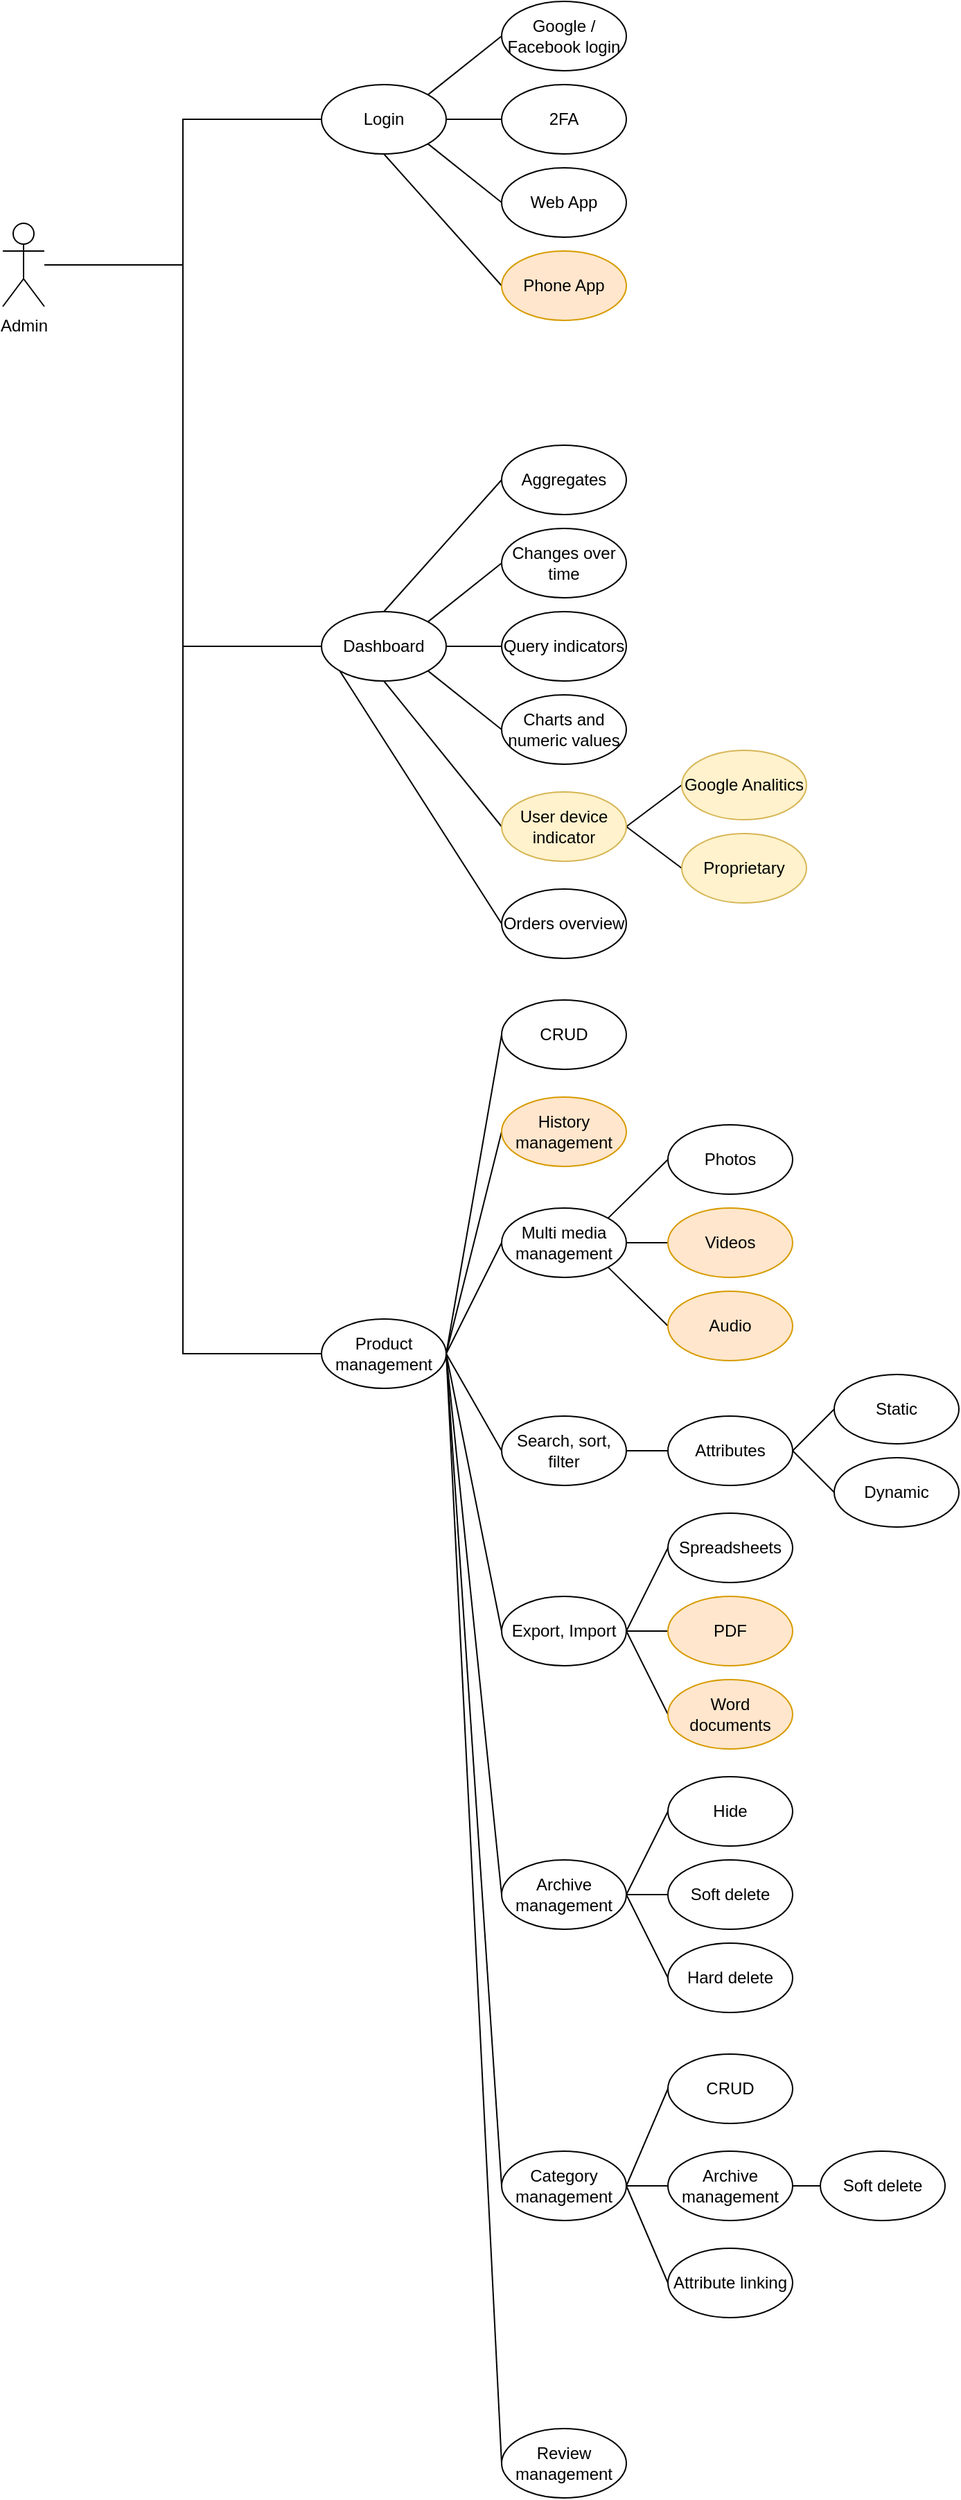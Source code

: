 <mxfile version="22.1.1" type="device">
  <diagram id="jfQPMkhc_m6EBnlb_j9M" name="Registration System">
    <mxGraphModel dx="1400" dy="696" grid="1" gridSize="10" guides="1" tooltips="1" connect="1" arrows="1" fold="1" page="1" pageScale="1" pageWidth="850" pageHeight="1100" math="0" shadow="0">
      <root>
        <mxCell id="0" />
        <mxCell id="1" parent="0" />
        <mxCell id="7bqAnTobCl2Co9yz6yof-5" style="edgeStyle=orthogonalEdgeStyle;rounded=0;orthogonalLoop=1;jettySize=auto;html=1;entryX=0;entryY=0.5;entryDx=0;entryDy=0;endArrow=none;endFill=0;" edge="1" parent="1" source="7bqAnTobCl2Co9yz6yof-1" target="7bqAnTobCl2Co9yz6yof-3">
          <mxGeometry relative="1" as="geometry" />
        </mxCell>
        <mxCell id="7bqAnTobCl2Co9yz6yof-13" style="edgeStyle=orthogonalEdgeStyle;rounded=0;orthogonalLoop=1;jettySize=auto;html=1;entryX=0;entryY=0.5;entryDx=0;entryDy=0;endArrow=none;endFill=0;" edge="1" parent="1" source="7bqAnTobCl2Co9yz6yof-1" target="7bqAnTobCl2Co9yz6yof-12">
          <mxGeometry relative="1" as="geometry" />
        </mxCell>
        <mxCell id="7bqAnTobCl2Co9yz6yof-24" style="edgeStyle=orthogonalEdgeStyle;shape=connector;rounded=0;orthogonalLoop=1;jettySize=auto;html=1;entryX=0;entryY=0.5;entryDx=0;entryDy=0;labelBackgroundColor=default;strokeColor=default;align=center;verticalAlign=middle;fontFamily=Helvetica;fontSize=11;fontColor=default;endArrow=none;endFill=0;" edge="1" parent="1" source="7bqAnTobCl2Co9yz6yof-1" target="7bqAnTobCl2Co9yz6yof-23">
          <mxGeometry relative="1" as="geometry" />
        </mxCell>
        <mxCell id="7bqAnTobCl2Co9yz6yof-1" value="Admin" style="shape=umlActor;verticalLabelPosition=bottom;verticalAlign=top;html=1;outlineConnect=0;" vertex="1" parent="1">
          <mxGeometry x="160" y="220" width="30" height="60" as="geometry" />
        </mxCell>
        <mxCell id="7bqAnTobCl2Co9yz6yof-8" style="rounded=0;orthogonalLoop=1;jettySize=auto;html=1;exitX=1;exitY=0;exitDx=0;exitDy=0;entryX=0;entryY=0.5;entryDx=0;entryDy=0;endArrow=none;endFill=0;" edge="1" parent="1" source="7bqAnTobCl2Co9yz6yof-3" target="7bqAnTobCl2Co9yz6yof-7">
          <mxGeometry relative="1" as="geometry" />
        </mxCell>
        <mxCell id="7bqAnTobCl2Co9yz6yof-3" value="Login" style="ellipse;whiteSpace=wrap;html=1;" vertex="1" parent="1">
          <mxGeometry x="390" y="120" width="90" height="50" as="geometry" />
        </mxCell>
        <mxCell id="7bqAnTobCl2Co9yz6yof-6" style="rounded=0;orthogonalLoop=1;jettySize=auto;html=1;exitX=0;exitY=0.5;exitDx=0;exitDy=0;entryX=1;entryY=0.5;entryDx=0;entryDy=0;endArrow=none;endFill=0;" edge="1" parent="1" source="7bqAnTobCl2Co9yz6yof-4" target="7bqAnTobCl2Co9yz6yof-3">
          <mxGeometry relative="1" as="geometry" />
        </mxCell>
        <mxCell id="7bqAnTobCl2Co9yz6yof-4" value="2FA" style="ellipse;whiteSpace=wrap;html=1;" vertex="1" parent="1">
          <mxGeometry x="520" y="120" width="90" height="50" as="geometry" />
        </mxCell>
        <mxCell id="7bqAnTobCl2Co9yz6yof-7" value="Google / Facebook login" style="ellipse;whiteSpace=wrap;html=1;" vertex="1" parent="1">
          <mxGeometry x="520" y="60" width="90" height="50" as="geometry" />
        </mxCell>
        <mxCell id="7bqAnTobCl2Co9yz6yof-11" style="rounded=0;orthogonalLoop=1;jettySize=auto;html=1;exitX=0;exitY=0.5;exitDx=0;exitDy=0;entryX=1;entryY=1;entryDx=0;entryDy=0;endArrow=none;endFill=0;" edge="1" parent="1" source="7bqAnTobCl2Co9yz6yof-9" target="7bqAnTobCl2Co9yz6yof-3">
          <mxGeometry relative="1" as="geometry" />
        </mxCell>
        <mxCell id="7bqAnTobCl2Co9yz6yof-9" value="Web App" style="ellipse;whiteSpace=wrap;html=1;" vertex="1" parent="1">
          <mxGeometry x="520" y="180" width="90" height="50" as="geometry" />
        </mxCell>
        <mxCell id="7bqAnTobCl2Co9yz6yof-19" style="rounded=0;orthogonalLoop=1;jettySize=auto;html=1;exitX=0.5;exitY=0;exitDx=0;exitDy=0;entryX=0;entryY=0.5;entryDx=0;entryDy=0;endArrow=none;endFill=0;" edge="1" parent="1" source="7bqAnTobCl2Co9yz6yof-12" target="7bqAnTobCl2Co9yz6yof-15">
          <mxGeometry relative="1" as="geometry">
            <mxPoint x="520" y="420" as="targetPoint" />
          </mxGeometry>
        </mxCell>
        <mxCell id="7bqAnTobCl2Co9yz6yof-20" style="rounded=0;orthogonalLoop=1;jettySize=auto;html=1;exitX=1;exitY=0;exitDx=0;exitDy=0;entryX=0;entryY=0.5;entryDx=0;entryDy=0;endArrow=none;endFill=0;" edge="1" parent="1" source="7bqAnTobCl2Co9yz6yof-12" target="7bqAnTobCl2Co9yz6yof-16">
          <mxGeometry relative="1" as="geometry" />
        </mxCell>
        <mxCell id="7bqAnTobCl2Co9yz6yof-21" style="rounded=0;orthogonalLoop=1;jettySize=auto;html=1;exitX=1;exitY=0.5;exitDx=0;exitDy=0;entryX=0;entryY=0.5;entryDx=0;entryDy=0;endArrow=none;endFill=0;" edge="1" parent="1" source="7bqAnTobCl2Co9yz6yof-12" target="7bqAnTobCl2Co9yz6yof-17">
          <mxGeometry relative="1" as="geometry" />
        </mxCell>
        <mxCell id="7bqAnTobCl2Co9yz6yof-22" style="rounded=0;orthogonalLoop=1;jettySize=auto;html=1;exitX=1;exitY=1;exitDx=0;exitDy=0;entryX=0;entryY=0.5;entryDx=0;entryDy=0;endArrow=none;endFill=0;" edge="1" parent="1" source="7bqAnTobCl2Co9yz6yof-12" target="7bqAnTobCl2Co9yz6yof-18">
          <mxGeometry relative="1" as="geometry" />
        </mxCell>
        <mxCell id="7bqAnTobCl2Co9yz6yof-33" style="edgeStyle=none;shape=connector;rounded=0;orthogonalLoop=1;jettySize=auto;html=1;exitX=0.5;exitY=1;exitDx=0;exitDy=0;entryX=0;entryY=0.5;entryDx=0;entryDy=0;labelBackgroundColor=default;strokeColor=default;align=center;verticalAlign=middle;fontFamily=Helvetica;fontSize=11;fontColor=default;endArrow=none;endFill=0;" edge="1" parent="1" source="7bqAnTobCl2Co9yz6yof-12" target="7bqAnTobCl2Co9yz6yof-32">
          <mxGeometry relative="1" as="geometry" />
        </mxCell>
        <mxCell id="7bqAnTobCl2Co9yz6yof-39" style="edgeStyle=none;shape=connector;rounded=0;orthogonalLoop=1;jettySize=auto;html=1;exitX=0;exitY=1;exitDx=0;exitDy=0;entryX=0;entryY=0.5;entryDx=0;entryDy=0;labelBackgroundColor=default;strokeColor=default;align=center;verticalAlign=middle;fontFamily=Helvetica;fontSize=11;fontColor=default;endArrow=none;endFill=0;" edge="1" parent="1" source="7bqAnTobCl2Co9yz6yof-12" target="7bqAnTobCl2Co9yz6yof-38">
          <mxGeometry relative="1" as="geometry" />
        </mxCell>
        <mxCell id="7bqAnTobCl2Co9yz6yof-12" value="Dashboard" style="ellipse;whiteSpace=wrap;html=1;" vertex="1" parent="1">
          <mxGeometry x="390" y="500" width="90" height="50" as="geometry" />
        </mxCell>
        <mxCell id="7bqAnTobCl2Co9yz6yof-15" value="Aggregates" style="ellipse;whiteSpace=wrap;html=1;" vertex="1" parent="1">
          <mxGeometry x="520" y="380" width="90" height="50" as="geometry" />
        </mxCell>
        <mxCell id="7bqAnTobCl2Co9yz6yof-16" value="Changes over time" style="ellipse;whiteSpace=wrap;html=1;" vertex="1" parent="1">
          <mxGeometry x="520" y="440" width="90" height="50" as="geometry" />
        </mxCell>
        <mxCell id="7bqAnTobCl2Co9yz6yof-17" value="Query indicators" style="ellipse;whiteSpace=wrap;html=1;" vertex="1" parent="1">
          <mxGeometry x="520" y="500" width="90" height="50" as="geometry" />
        </mxCell>
        <mxCell id="7bqAnTobCl2Co9yz6yof-18" value="Charts and numeric values" style="ellipse;whiteSpace=wrap;html=1;" vertex="1" parent="1">
          <mxGeometry x="520" y="560" width="90" height="50" as="geometry" />
        </mxCell>
        <mxCell id="7bqAnTobCl2Co9yz6yof-26" style="edgeStyle=none;shape=connector;rounded=0;orthogonalLoop=1;jettySize=auto;html=1;exitX=1;exitY=0.5;exitDx=0;exitDy=0;entryX=0;entryY=0.5;entryDx=0;entryDy=0;labelBackgroundColor=default;strokeColor=default;align=center;verticalAlign=middle;fontFamily=Helvetica;fontSize=11;fontColor=default;endArrow=none;endFill=0;" edge="1" parent="1" source="7bqAnTobCl2Co9yz6yof-23" target="7bqAnTobCl2Co9yz6yof-25">
          <mxGeometry relative="1" as="geometry" />
        </mxCell>
        <mxCell id="7bqAnTobCl2Co9yz6yof-29" style="edgeStyle=none;shape=connector;rounded=0;orthogonalLoop=1;jettySize=auto;html=1;exitX=1;exitY=0.5;exitDx=0;exitDy=0;entryX=0;entryY=0.5;entryDx=0;entryDy=0;labelBackgroundColor=default;strokeColor=default;align=center;verticalAlign=middle;fontFamily=Helvetica;fontSize=11;fontColor=default;endArrow=none;endFill=0;" edge="1" parent="1" source="7bqAnTobCl2Co9yz6yof-23" target="7bqAnTobCl2Co9yz6yof-28">
          <mxGeometry relative="1" as="geometry" />
        </mxCell>
        <mxCell id="7bqAnTobCl2Co9yz6yof-43" style="edgeStyle=none;shape=connector;rounded=0;orthogonalLoop=1;jettySize=auto;html=1;exitX=1;exitY=0.5;exitDx=0;exitDy=0;entryX=0;entryY=0.5;entryDx=0;entryDy=0;labelBackgroundColor=default;strokeColor=default;align=center;verticalAlign=middle;fontFamily=Helvetica;fontSize=11;fontColor=default;endArrow=none;endFill=0;" edge="1" parent="1" source="7bqAnTobCl2Co9yz6yof-23" target="7bqAnTobCl2Co9yz6yof-40">
          <mxGeometry relative="1" as="geometry" />
        </mxCell>
        <mxCell id="7bqAnTobCl2Co9yz6yof-49" style="edgeStyle=none;shape=connector;rounded=0;orthogonalLoop=1;jettySize=auto;html=1;exitX=1;exitY=0.5;exitDx=0;exitDy=0;entryX=0;entryY=0.5;entryDx=0;entryDy=0;labelBackgroundColor=default;strokeColor=default;align=center;verticalAlign=middle;fontFamily=Helvetica;fontSize=11;fontColor=default;endArrow=none;endFill=0;" edge="1" parent="1" source="7bqAnTobCl2Co9yz6yof-23" target="7bqAnTobCl2Co9yz6yof-48">
          <mxGeometry relative="1" as="geometry" />
        </mxCell>
        <mxCell id="7bqAnTobCl2Co9yz6yof-67" style="edgeStyle=none;shape=connector;rounded=0;orthogonalLoop=1;jettySize=auto;html=1;exitX=1;exitY=0.5;exitDx=0;exitDy=0;entryX=0;entryY=0.5;entryDx=0;entryDy=0;labelBackgroundColor=default;strokeColor=default;align=center;verticalAlign=middle;fontFamily=Helvetica;fontSize=11;fontColor=default;endArrow=none;endFill=0;" edge="1" parent="1" source="7bqAnTobCl2Co9yz6yof-23" target="7bqAnTobCl2Co9yz6yof-58">
          <mxGeometry relative="1" as="geometry" />
        </mxCell>
        <mxCell id="7bqAnTobCl2Co9yz6yof-76" style="edgeStyle=none;shape=connector;rounded=0;orthogonalLoop=1;jettySize=auto;html=1;exitX=1;exitY=0.5;exitDx=0;exitDy=0;entryX=0;entryY=0.5;entryDx=0;entryDy=0;labelBackgroundColor=default;strokeColor=default;align=center;verticalAlign=middle;fontFamily=Helvetica;fontSize=11;fontColor=default;endArrow=none;endFill=0;" edge="1" parent="1" source="7bqAnTobCl2Co9yz6yof-23" target="7bqAnTobCl2Co9yz6yof-68">
          <mxGeometry relative="1" as="geometry" />
        </mxCell>
        <mxCell id="7bqAnTobCl2Co9yz6yof-85" style="edgeStyle=none;shape=connector;rounded=0;orthogonalLoop=1;jettySize=auto;html=1;exitX=1;exitY=0.5;exitDx=0;exitDy=0;entryX=0;entryY=0.5;entryDx=0;entryDy=0;labelBackgroundColor=default;strokeColor=default;align=center;verticalAlign=middle;fontFamily=Helvetica;fontSize=11;fontColor=default;endArrow=none;endFill=0;" edge="1" parent="1" source="7bqAnTobCl2Co9yz6yof-23" target="7bqAnTobCl2Co9yz6yof-84">
          <mxGeometry relative="1" as="geometry" />
        </mxCell>
        <mxCell id="7bqAnTobCl2Co9yz6yof-23" value="Product management" style="ellipse;whiteSpace=wrap;html=1;" vertex="1" parent="1">
          <mxGeometry x="390" y="1010" width="90" height="50" as="geometry" />
        </mxCell>
        <mxCell id="7bqAnTobCl2Co9yz6yof-25" value="CRUD" style="ellipse;whiteSpace=wrap;html=1;" vertex="1" parent="1">
          <mxGeometry x="520" y="780" width="90" height="50" as="geometry" />
        </mxCell>
        <mxCell id="7bqAnTobCl2Co9yz6yof-28" value="History management" style="ellipse;whiteSpace=wrap;html=1;fillColor=#ffe6cc;strokeColor=#d79b00;" vertex="1" parent="1">
          <mxGeometry x="520" y="850" width="90" height="50" as="geometry" />
        </mxCell>
        <mxCell id="7bqAnTobCl2Co9yz6yof-31" style="edgeStyle=none;shape=connector;rounded=0;orthogonalLoop=1;jettySize=auto;html=1;exitX=0;exitY=0.5;exitDx=0;exitDy=0;entryX=0.5;entryY=1;entryDx=0;entryDy=0;labelBackgroundColor=default;strokeColor=default;align=center;verticalAlign=middle;fontFamily=Helvetica;fontSize=11;fontColor=default;endArrow=none;endFill=0;" edge="1" parent="1" source="7bqAnTobCl2Co9yz6yof-30" target="7bqAnTobCl2Co9yz6yof-3">
          <mxGeometry relative="1" as="geometry" />
        </mxCell>
        <mxCell id="7bqAnTobCl2Co9yz6yof-30" value="Phone App" style="ellipse;whiteSpace=wrap;html=1;fillColor=#ffe6cc;strokeColor=#d79b00;" vertex="1" parent="1">
          <mxGeometry x="520" y="240" width="90" height="50" as="geometry" />
        </mxCell>
        <mxCell id="7bqAnTobCl2Co9yz6yof-36" style="edgeStyle=none;shape=connector;rounded=0;orthogonalLoop=1;jettySize=auto;html=1;exitX=1;exitY=0.5;exitDx=0;exitDy=0;entryX=0;entryY=0.5;entryDx=0;entryDy=0;labelBackgroundColor=default;strokeColor=default;align=center;verticalAlign=middle;fontFamily=Helvetica;fontSize=11;fontColor=default;endArrow=none;endFill=0;" edge="1" parent="1" source="7bqAnTobCl2Co9yz6yof-32" target="7bqAnTobCl2Co9yz6yof-34">
          <mxGeometry relative="1" as="geometry" />
        </mxCell>
        <mxCell id="7bqAnTobCl2Co9yz6yof-37" style="edgeStyle=none;shape=connector;rounded=0;orthogonalLoop=1;jettySize=auto;html=1;exitX=1;exitY=0.5;exitDx=0;exitDy=0;entryX=0;entryY=0.5;entryDx=0;entryDy=0;labelBackgroundColor=default;strokeColor=default;align=center;verticalAlign=middle;fontFamily=Helvetica;fontSize=11;fontColor=default;endArrow=none;endFill=0;" edge="1" parent="1" source="7bqAnTobCl2Co9yz6yof-32" target="7bqAnTobCl2Co9yz6yof-35">
          <mxGeometry relative="1" as="geometry" />
        </mxCell>
        <mxCell id="7bqAnTobCl2Co9yz6yof-32" value="User device indicator" style="ellipse;whiteSpace=wrap;html=1;fillColor=#fff2cc;strokeColor=#d6b656;" vertex="1" parent="1">
          <mxGeometry x="520" y="630" width="90" height="50" as="geometry" />
        </mxCell>
        <mxCell id="7bqAnTobCl2Co9yz6yof-34" value="Google Analitics" style="ellipse;whiteSpace=wrap;html=1;fillColor=#fff2cc;strokeColor=#d6b656;" vertex="1" parent="1">
          <mxGeometry x="650" y="600" width="90" height="50" as="geometry" />
        </mxCell>
        <mxCell id="7bqAnTobCl2Co9yz6yof-35" value="Proprietary" style="ellipse;whiteSpace=wrap;html=1;fillColor=#fff2cc;strokeColor=#d6b656;" vertex="1" parent="1">
          <mxGeometry x="650" y="660" width="90" height="50" as="geometry" />
        </mxCell>
        <mxCell id="7bqAnTobCl2Co9yz6yof-38" value="Orders overview" style="ellipse;whiteSpace=wrap;html=1;" vertex="1" parent="1">
          <mxGeometry x="520" y="700" width="90" height="50" as="geometry" />
        </mxCell>
        <mxCell id="7bqAnTobCl2Co9yz6yof-44" style="edgeStyle=none;shape=connector;rounded=0;orthogonalLoop=1;jettySize=auto;html=1;exitX=1;exitY=0;exitDx=0;exitDy=0;entryX=0;entryY=0.5;entryDx=0;entryDy=0;labelBackgroundColor=default;strokeColor=default;align=center;verticalAlign=middle;fontFamily=Helvetica;fontSize=11;fontColor=default;endArrow=none;endFill=0;" edge="1" parent="1" source="7bqAnTobCl2Co9yz6yof-40" target="7bqAnTobCl2Co9yz6yof-41">
          <mxGeometry relative="1" as="geometry" />
        </mxCell>
        <mxCell id="7bqAnTobCl2Co9yz6yof-45" style="edgeStyle=none;shape=connector;rounded=0;orthogonalLoop=1;jettySize=auto;html=1;exitX=1;exitY=0.5;exitDx=0;exitDy=0;entryX=0;entryY=0.5;entryDx=0;entryDy=0;labelBackgroundColor=default;strokeColor=default;align=center;verticalAlign=middle;fontFamily=Helvetica;fontSize=11;fontColor=default;endArrow=none;endFill=0;" edge="1" parent="1" source="7bqAnTobCl2Co9yz6yof-40" target="7bqAnTobCl2Co9yz6yof-42">
          <mxGeometry relative="1" as="geometry" />
        </mxCell>
        <mxCell id="7bqAnTobCl2Co9yz6yof-47" style="edgeStyle=none;shape=connector;rounded=0;orthogonalLoop=1;jettySize=auto;html=1;exitX=1;exitY=1;exitDx=0;exitDy=0;entryX=0;entryY=0.5;entryDx=0;entryDy=0;labelBackgroundColor=default;strokeColor=default;align=center;verticalAlign=middle;fontFamily=Helvetica;fontSize=11;fontColor=default;endArrow=none;endFill=0;" edge="1" parent="1" source="7bqAnTobCl2Co9yz6yof-40" target="7bqAnTobCl2Co9yz6yof-46">
          <mxGeometry relative="1" as="geometry" />
        </mxCell>
        <mxCell id="7bqAnTobCl2Co9yz6yof-40" value="Multi media management" style="ellipse;whiteSpace=wrap;html=1;" vertex="1" parent="1">
          <mxGeometry x="520" y="930" width="90" height="50" as="geometry" />
        </mxCell>
        <mxCell id="7bqAnTobCl2Co9yz6yof-41" value="Photos" style="ellipse;whiteSpace=wrap;html=1;" vertex="1" parent="1">
          <mxGeometry x="640" y="870" width="90" height="50" as="geometry" />
        </mxCell>
        <mxCell id="7bqAnTobCl2Co9yz6yof-42" value="Videos" style="ellipse;whiteSpace=wrap;html=1;fillColor=#ffe6cc;strokeColor=#d79b00;" vertex="1" parent="1">
          <mxGeometry x="640" y="930" width="90" height="50" as="geometry" />
        </mxCell>
        <mxCell id="7bqAnTobCl2Co9yz6yof-46" value="Audio" style="ellipse;whiteSpace=wrap;html=1;fillColor=#ffe6cc;strokeColor=#d79b00;" vertex="1" parent="1">
          <mxGeometry x="640" y="990" width="90" height="50" as="geometry" />
        </mxCell>
        <mxCell id="7bqAnTobCl2Co9yz6yof-73" style="edgeStyle=none;shape=connector;rounded=0;orthogonalLoop=1;jettySize=auto;html=1;exitX=1;exitY=0.5;exitDx=0;exitDy=0;entryX=0;entryY=0.5;entryDx=0;entryDy=0;labelBackgroundColor=default;strokeColor=default;align=center;verticalAlign=middle;fontFamily=Helvetica;fontSize=11;fontColor=default;endArrow=none;endFill=0;" edge="1" parent="1" source="7bqAnTobCl2Co9yz6yof-48" target="7bqAnTobCl2Co9yz6yof-70">
          <mxGeometry relative="1" as="geometry" />
        </mxCell>
        <mxCell id="7bqAnTobCl2Co9yz6yof-48" value="Search, sort, filter" style="ellipse;whiteSpace=wrap;html=1;" vertex="1" parent="1">
          <mxGeometry x="520" y="1080" width="90" height="50" as="geometry" />
        </mxCell>
        <mxCell id="7bqAnTobCl2Co9yz6yof-51" style="edgeStyle=none;shape=connector;rounded=0;orthogonalLoop=1;jettySize=auto;html=1;exitX=0;exitY=0.5;exitDx=0;exitDy=0;entryX=1;entryY=0.5;entryDx=0;entryDy=0;labelBackgroundColor=default;strokeColor=default;align=center;verticalAlign=middle;fontFamily=Helvetica;fontSize=11;fontColor=default;endArrow=none;endFill=0;" edge="1" parent="1" source="7bqAnTobCl2Co9yz6yof-50" target="7bqAnTobCl2Co9yz6yof-23">
          <mxGeometry relative="1" as="geometry" />
        </mxCell>
        <mxCell id="7bqAnTobCl2Co9yz6yof-55" style="edgeStyle=none;shape=connector;rounded=0;orthogonalLoop=1;jettySize=auto;html=1;exitX=1;exitY=0.5;exitDx=0;exitDy=0;entryX=0;entryY=0.5;entryDx=0;entryDy=0;labelBackgroundColor=default;strokeColor=default;align=center;verticalAlign=middle;fontFamily=Helvetica;fontSize=11;fontColor=default;endArrow=none;endFill=0;" edge="1" parent="1" source="7bqAnTobCl2Co9yz6yof-50" target="7bqAnTobCl2Co9yz6yof-52">
          <mxGeometry relative="1" as="geometry" />
        </mxCell>
        <mxCell id="7bqAnTobCl2Co9yz6yof-56" style="edgeStyle=none;shape=connector;rounded=0;orthogonalLoop=1;jettySize=auto;html=1;exitX=1;exitY=0.5;exitDx=0;exitDy=0;entryX=0;entryY=0.5;entryDx=0;entryDy=0;labelBackgroundColor=default;strokeColor=default;align=center;verticalAlign=middle;fontFamily=Helvetica;fontSize=11;fontColor=default;endArrow=none;endFill=0;" edge="1" parent="1" source="7bqAnTobCl2Co9yz6yof-50" target="7bqAnTobCl2Co9yz6yof-53">
          <mxGeometry relative="1" as="geometry" />
        </mxCell>
        <mxCell id="7bqAnTobCl2Co9yz6yof-57" style="edgeStyle=none;shape=connector;rounded=0;orthogonalLoop=1;jettySize=auto;html=1;exitX=1;exitY=0.5;exitDx=0;exitDy=0;entryX=0;entryY=0.5;entryDx=0;entryDy=0;labelBackgroundColor=default;strokeColor=default;align=center;verticalAlign=middle;fontFamily=Helvetica;fontSize=11;fontColor=default;endArrow=none;endFill=0;" edge="1" parent="1" source="7bqAnTobCl2Co9yz6yof-50" target="7bqAnTobCl2Co9yz6yof-54">
          <mxGeometry relative="1" as="geometry" />
        </mxCell>
        <mxCell id="7bqAnTobCl2Co9yz6yof-50" value="Export, Import" style="ellipse;whiteSpace=wrap;html=1;" vertex="1" parent="1">
          <mxGeometry x="520" y="1210" width="90" height="50" as="geometry" />
        </mxCell>
        <mxCell id="7bqAnTobCl2Co9yz6yof-52" value="Spreadsheets" style="ellipse;whiteSpace=wrap;html=1;" vertex="1" parent="1">
          <mxGeometry x="640" y="1150" width="90" height="50" as="geometry" />
        </mxCell>
        <mxCell id="7bqAnTobCl2Co9yz6yof-53" value="PDF" style="ellipse;whiteSpace=wrap;html=1;fillColor=#ffe6cc;strokeColor=#d79b00;" vertex="1" parent="1">
          <mxGeometry x="640" y="1210" width="90" height="50" as="geometry" />
        </mxCell>
        <mxCell id="7bqAnTobCl2Co9yz6yof-54" value="Word documents" style="ellipse;whiteSpace=wrap;html=1;fillColor=#ffe6cc;strokeColor=#d79b00;" vertex="1" parent="1">
          <mxGeometry x="640" y="1270" width="90" height="50" as="geometry" />
        </mxCell>
        <mxCell id="7bqAnTobCl2Co9yz6yof-64" style="edgeStyle=none;shape=connector;rounded=0;orthogonalLoop=1;jettySize=auto;html=1;exitX=1;exitY=0.5;exitDx=0;exitDy=0;entryX=0;entryY=0.5;entryDx=0;entryDy=0;labelBackgroundColor=default;strokeColor=default;align=center;verticalAlign=middle;fontFamily=Helvetica;fontSize=11;fontColor=default;endArrow=none;endFill=0;" edge="1" parent="1" source="7bqAnTobCl2Co9yz6yof-58" target="7bqAnTobCl2Co9yz6yof-60">
          <mxGeometry relative="1" as="geometry" />
        </mxCell>
        <mxCell id="7bqAnTobCl2Co9yz6yof-65" style="edgeStyle=none;shape=connector;rounded=0;orthogonalLoop=1;jettySize=auto;html=1;exitX=1;exitY=0.5;exitDx=0;exitDy=0;entryX=0;entryY=0.5;entryDx=0;entryDy=0;labelBackgroundColor=default;strokeColor=default;align=center;verticalAlign=middle;fontFamily=Helvetica;fontSize=11;fontColor=default;endArrow=none;endFill=0;" edge="1" parent="1" source="7bqAnTobCl2Co9yz6yof-58" target="7bqAnTobCl2Co9yz6yof-62">
          <mxGeometry relative="1" as="geometry" />
        </mxCell>
        <mxCell id="7bqAnTobCl2Co9yz6yof-58" value="Archive management" style="ellipse;whiteSpace=wrap;html=1;" vertex="1" parent="1">
          <mxGeometry x="520" y="1400" width="90" height="50" as="geometry" />
        </mxCell>
        <mxCell id="7bqAnTobCl2Co9yz6yof-60" value="Hide" style="ellipse;whiteSpace=wrap;html=1;" vertex="1" parent="1">
          <mxGeometry x="640" y="1340" width="90" height="50" as="geometry" />
        </mxCell>
        <mxCell id="7bqAnTobCl2Co9yz6yof-66" style="edgeStyle=none;shape=connector;rounded=0;orthogonalLoop=1;jettySize=auto;html=1;exitX=0;exitY=0.5;exitDx=0;exitDy=0;entryX=1;entryY=0.5;entryDx=0;entryDy=0;labelBackgroundColor=default;strokeColor=default;align=center;verticalAlign=middle;fontFamily=Helvetica;fontSize=11;fontColor=default;endArrow=none;endFill=0;" edge="1" parent="1" source="7bqAnTobCl2Co9yz6yof-61" target="7bqAnTobCl2Co9yz6yof-58">
          <mxGeometry relative="1" as="geometry" />
        </mxCell>
        <mxCell id="7bqAnTobCl2Co9yz6yof-61" value="Hard delete" style="ellipse;whiteSpace=wrap;html=1;" vertex="1" parent="1">
          <mxGeometry x="640" y="1460" width="90" height="50" as="geometry" />
        </mxCell>
        <mxCell id="7bqAnTobCl2Co9yz6yof-62" value="Soft delete" style="ellipse;whiteSpace=wrap;html=1;" vertex="1" parent="1">
          <mxGeometry x="640" y="1400" width="90" height="50" as="geometry" />
        </mxCell>
        <mxCell id="7bqAnTobCl2Co9yz6yof-77" style="edgeStyle=none;shape=connector;rounded=0;orthogonalLoop=1;jettySize=auto;html=1;exitX=1;exitY=0.5;exitDx=0;exitDy=0;entryX=0;entryY=0.5;entryDx=0;entryDy=0;labelBackgroundColor=default;strokeColor=default;align=center;verticalAlign=middle;fontFamily=Helvetica;fontSize=11;fontColor=default;endArrow=none;endFill=0;" edge="1" parent="1" source="7bqAnTobCl2Co9yz6yof-68" target="7bqAnTobCl2Co9yz6yof-69">
          <mxGeometry relative="1" as="geometry" />
        </mxCell>
        <mxCell id="7bqAnTobCl2Co9yz6yof-81" style="edgeStyle=none;shape=connector;rounded=0;orthogonalLoop=1;jettySize=auto;html=1;exitX=1;exitY=0.5;exitDx=0;exitDy=0;entryX=0;entryY=0.5;entryDx=0;entryDy=0;labelBackgroundColor=default;strokeColor=default;align=center;verticalAlign=middle;fontFamily=Helvetica;fontSize=11;fontColor=default;endArrow=none;endFill=0;" edge="1" parent="1" source="7bqAnTobCl2Co9yz6yof-68" target="7bqAnTobCl2Co9yz6yof-78">
          <mxGeometry relative="1" as="geometry" />
        </mxCell>
        <mxCell id="7bqAnTobCl2Co9yz6yof-83" style="edgeStyle=none;shape=connector;rounded=0;orthogonalLoop=1;jettySize=auto;html=1;exitX=1;exitY=0.5;exitDx=0;exitDy=0;entryX=0;entryY=0.5;entryDx=0;entryDy=0;labelBackgroundColor=default;strokeColor=default;align=center;verticalAlign=middle;fontFamily=Helvetica;fontSize=11;fontColor=default;endArrow=none;endFill=0;" edge="1" parent="1" source="7bqAnTobCl2Co9yz6yof-68" target="7bqAnTobCl2Co9yz6yof-82">
          <mxGeometry relative="1" as="geometry" />
        </mxCell>
        <mxCell id="7bqAnTobCl2Co9yz6yof-68" value="Category management" style="ellipse;whiteSpace=wrap;html=1;" vertex="1" parent="1">
          <mxGeometry x="520" y="1610" width="90" height="50" as="geometry" />
        </mxCell>
        <mxCell id="7bqAnTobCl2Co9yz6yof-69" value="CRUD" style="ellipse;whiteSpace=wrap;html=1;" vertex="1" parent="1">
          <mxGeometry x="640" y="1540" width="90" height="50" as="geometry" />
        </mxCell>
        <mxCell id="7bqAnTobCl2Co9yz6yof-74" style="edgeStyle=none;shape=connector;rounded=0;orthogonalLoop=1;jettySize=auto;html=1;exitX=1;exitY=0.5;exitDx=0;exitDy=0;entryX=0;entryY=0.5;entryDx=0;entryDy=0;labelBackgroundColor=default;strokeColor=default;align=center;verticalAlign=middle;fontFamily=Helvetica;fontSize=11;fontColor=default;endArrow=none;endFill=0;" edge="1" parent="1" source="7bqAnTobCl2Co9yz6yof-70" target="7bqAnTobCl2Co9yz6yof-71">
          <mxGeometry relative="1" as="geometry" />
        </mxCell>
        <mxCell id="7bqAnTobCl2Co9yz6yof-75" style="edgeStyle=none;shape=connector;rounded=0;orthogonalLoop=1;jettySize=auto;html=1;exitX=1;exitY=0.5;exitDx=0;exitDy=0;entryX=0;entryY=0.5;entryDx=0;entryDy=0;labelBackgroundColor=default;strokeColor=default;align=center;verticalAlign=middle;fontFamily=Helvetica;fontSize=11;fontColor=default;endArrow=none;endFill=0;" edge="1" parent="1" source="7bqAnTobCl2Co9yz6yof-70" target="7bqAnTobCl2Co9yz6yof-72">
          <mxGeometry relative="1" as="geometry" />
        </mxCell>
        <mxCell id="7bqAnTobCl2Co9yz6yof-70" value="Attributes" style="ellipse;whiteSpace=wrap;html=1;" vertex="1" parent="1">
          <mxGeometry x="640" y="1080" width="90" height="50" as="geometry" />
        </mxCell>
        <mxCell id="7bqAnTobCl2Co9yz6yof-71" value="Static" style="ellipse;whiteSpace=wrap;html=1;" vertex="1" parent="1">
          <mxGeometry x="760" y="1050" width="90" height="50" as="geometry" />
        </mxCell>
        <mxCell id="7bqAnTobCl2Co9yz6yof-72" value="Dynamic" style="ellipse;whiteSpace=wrap;html=1;" vertex="1" parent="1">
          <mxGeometry x="760" y="1110" width="90" height="50" as="geometry" />
        </mxCell>
        <mxCell id="7bqAnTobCl2Co9yz6yof-80" style="edgeStyle=none;shape=connector;rounded=0;orthogonalLoop=1;jettySize=auto;html=1;exitX=1;exitY=0.5;exitDx=0;exitDy=0;entryX=0;entryY=0.5;entryDx=0;entryDy=0;labelBackgroundColor=default;strokeColor=default;align=center;verticalAlign=middle;fontFamily=Helvetica;fontSize=11;fontColor=default;endArrow=none;endFill=0;" edge="1" parent="1" source="7bqAnTobCl2Co9yz6yof-78" target="7bqAnTobCl2Co9yz6yof-79">
          <mxGeometry relative="1" as="geometry" />
        </mxCell>
        <mxCell id="7bqAnTobCl2Co9yz6yof-78" value="Archive management" style="ellipse;whiteSpace=wrap;html=1;" vertex="1" parent="1">
          <mxGeometry x="640" y="1610" width="90" height="50" as="geometry" />
        </mxCell>
        <mxCell id="7bqAnTobCl2Co9yz6yof-79" value="Soft delete" style="ellipse;whiteSpace=wrap;html=1;" vertex="1" parent="1">
          <mxGeometry x="750" y="1610" width="90" height="50" as="geometry" />
        </mxCell>
        <mxCell id="7bqAnTobCl2Co9yz6yof-82" value="Attribute linking" style="ellipse;whiteSpace=wrap;html=1;" vertex="1" parent="1">
          <mxGeometry x="640" y="1680" width="90" height="50" as="geometry" />
        </mxCell>
        <mxCell id="7bqAnTobCl2Co9yz6yof-84" value="Review management" style="ellipse;whiteSpace=wrap;html=1;" vertex="1" parent="1">
          <mxGeometry x="520" y="1810" width="90" height="50" as="geometry" />
        </mxCell>
      </root>
    </mxGraphModel>
  </diagram>
</mxfile>
